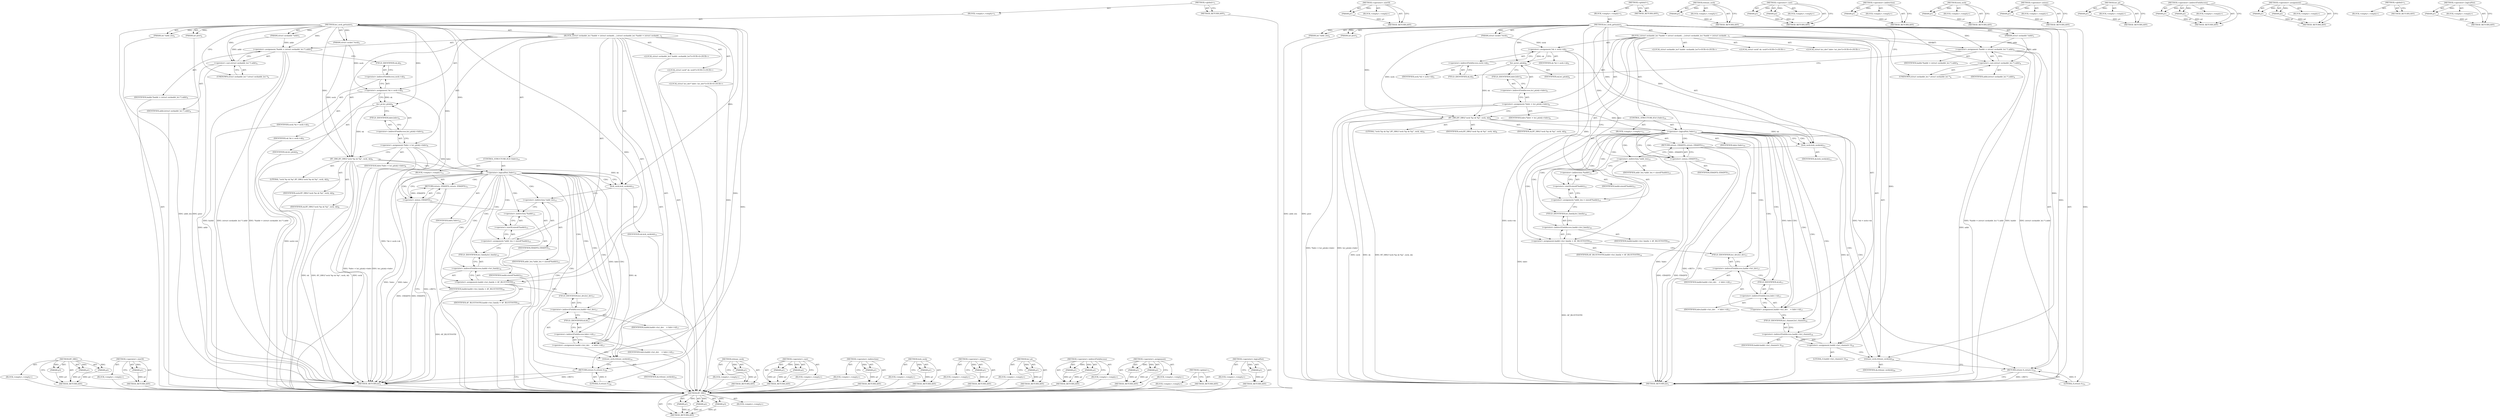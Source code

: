 digraph "&lt;operator&gt;.logicalNot" {
vulnerable_118 [label=<(METHOD,BT_DBG)>];
vulnerable_119 [label=<(PARAM,p1)>];
vulnerable_120 [label=<(PARAM,p2)>];
vulnerable_121 [label=<(PARAM,p3)>];
vulnerable_122 [label=<(BLOCK,&lt;empty&gt;,&lt;empty&gt;)>];
vulnerable_123 [label=<(METHOD_RETURN,ANY)>];
vulnerable_140 [label=<(METHOD,&lt;operator&gt;.sizeOf)>];
vulnerable_141 [label=<(PARAM,p1)>];
vulnerable_142 [label=<(BLOCK,&lt;empty&gt;,&lt;empty&gt;)>];
vulnerable_143 [label=<(METHOD_RETURN,ANY)>];
vulnerable_6 [label=<(METHOD,&lt;global&gt;)<SUB>1</SUB>>];
vulnerable_7 [label=<(BLOCK,&lt;empty&gt;,&lt;empty&gt;)<SUB>1</SUB>>];
vulnerable_8 [label=<(METHOD,hci_sock_getname)<SUB>1</SUB>>];
vulnerable_9 [label=<(PARAM,struct socket *sock)<SUB>1</SUB>>];
vulnerable_10 [label=<(PARAM,struct sockaddr *addr)<SUB>1</SUB>>];
vulnerable_11 [label=<(PARAM,int *addr_len)<SUB>2</SUB>>];
vulnerable_12 [label=<(PARAM,int peer)<SUB>2</SUB>>];
vulnerable_13 [label=<(BLOCK,{
	struct sockaddr_hci *haddr = (struct sockadd...,{
	struct sockaddr_hci *haddr = (struct sockadd...)<SUB>3</SUB>>];
vulnerable_14 [label="<(LOCAL,struct sockaddr_hci* haddr: sockaddr_hci*)<SUB>4</SUB>>"];
vulnerable_15 [label=<(&lt;operator&gt;.assignment,*haddr = (struct sockaddr_hci *) addr)<SUB>4</SUB>>];
vulnerable_16 [label=<(IDENTIFIER,haddr,*haddr = (struct sockaddr_hci *) addr)<SUB>4</SUB>>];
vulnerable_17 [label=<(&lt;operator&gt;.cast,(struct sockaddr_hci *) addr)<SUB>4</SUB>>];
vulnerable_18 [label=<(UNKNOWN,struct sockaddr_hci *,struct sockaddr_hci *)<SUB>4</SUB>>];
vulnerable_19 [label=<(IDENTIFIER,addr,(struct sockaddr_hci *) addr)<SUB>4</SUB>>];
vulnerable_20 [label="<(LOCAL,struct sock* sk: sock*)<SUB>5</SUB>>"];
vulnerable_21 [label=<(&lt;operator&gt;.assignment,*sk = sock-&gt;sk)<SUB>5</SUB>>];
vulnerable_22 [label=<(IDENTIFIER,sk,*sk = sock-&gt;sk)<SUB>5</SUB>>];
vulnerable_23 [label=<(&lt;operator&gt;.indirectFieldAccess,sock-&gt;sk)<SUB>5</SUB>>];
vulnerable_24 [label=<(IDENTIFIER,sock,*sk = sock-&gt;sk)<SUB>5</SUB>>];
vulnerable_25 [label=<(FIELD_IDENTIFIER,sk,sk)<SUB>5</SUB>>];
vulnerable_26 [label="<(LOCAL,struct hci_dev* hdev: hci_dev*)<SUB>6</SUB>>"];
vulnerable_27 [label=<(&lt;operator&gt;.assignment,*hdev = hci_pi(sk)-&gt;hdev)<SUB>6</SUB>>];
vulnerable_28 [label=<(IDENTIFIER,hdev,*hdev = hci_pi(sk)-&gt;hdev)<SUB>6</SUB>>];
vulnerable_29 [label=<(&lt;operator&gt;.indirectFieldAccess,hci_pi(sk)-&gt;hdev)<SUB>6</SUB>>];
vulnerable_30 [label=<(hci_pi,hci_pi(sk))<SUB>6</SUB>>];
vulnerable_31 [label=<(IDENTIFIER,sk,hci_pi(sk))<SUB>6</SUB>>];
vulnerable_32 [label=<(FIELD_IDENTIFIER,hdev,hdev)<SUB>6</SUB>>];
vulnerable_33 [label=<(BT_DBG,BT_DBG(&quot;sock %p sk %p&quot;, sock, sk))<SUB>8</SUB>>];
vulnerable_34 [label=<(LITERAL,&quot;sock %p sk %p&quot;,BT_DBG(&quot;sock %p sk %p&quot;, sock, sk))<SUB>8</SUB>>];
vulnerable_35 [label=<(IDENTIFIER,sock,BT_DBG(&quot;sock %p sk %p&quot;, sock, sk))<SUB>8</SUB>>];
vulnerable_36 [label=<(IDENTIFIER,sk,BT_DBG(&quot;sock %p sk %p&quot;, sock, sk))<SUB>8</SUB>>];
vulnerable_37 [label=<(CONTROL_STRUCTURE,IF,if (!hdev))<SUB>10</SUB>>];
vulnerable_38 [label=<(&lt;operator&gt;.logicalNot,!hdev)<SUB>10</SUB>>];
vulnerable_39 [label=<(IDENTIFIER,hdev,!hdev)<SUB>10</SUB>>];
vulnerable_40 [label=<(BLOCK,&lt;empty&gt;,&lt;empty&gt;)<SUB>11</SUB>>];
vulnerable_41 [label=<(RETURN,return -EBADFD;,return -EBADFD;)<SUB>11</SUB>>];
vulnerable_42 [label=<(&lt;operator&gt;.minus,-EBADFD)<SUB>11</SUB>>];
vulnerable_43 [label=<(IDENTIFIER,EBADFD,-EBADFD)<SUB>11</SUB>>];
vulnerable_44 [label=<(lock_sock,lock_sock(sk))<SUB>13</SUB>>];
vulnerable_45 [label=<(IDENTIFIER,sk,lock_sock(sk))<SUB>13</SUB>>];
vulnerable_46 [label=<(&lt;operator&gt;.assignment,*addr_len = sizeof(*haddr))<SUB>15</SUB>>];
vulnerable_47 [label=<(&lt;operator&gt;.indirection,*addr_len)<SUB>15</SUB>>];
vulnerable_48 [label=<(IDENTIFIER,addr_len,*addr_len = sizeof(*haddr))<SUB>15</SUB>>];
vulnerable_49 [label=<(&lt;operator&gt;.sizeOf,sizeof(*haddr))<SUB>15</SUB>>];
vulnerable_50 [label=<(&lt;operator&gt;.indirection,*haddr)<SUB>15</SUB>>];
vulnerable_51 [label=<(IDENTIFIER,haddr,sizeof(*haddr))<SUB>15</SUB>>];
vulnerable_52 [label=<(&lt;operator&gt;.assignment,haddr-&gt;hci_family = AF_BLUETOOTH)<SUB>16</SUB>>];
vulnerable_53 [label=<(&lt;operator&gt;.indirectFieldAccess,haddr-&gt;hci_family)<SUB>16</SUB>>];
vulnerable_54 [label=<(IDENTIFIER,haddr,haddr-&gt;hci_family = AF_BLUETOOTH)<SUB>16</SUB>>];
vulnerable_55 [label=<(FIELD_IDENTIFIER,hci_family,hci_family)<SUB>16</SUB>>];
vulnerable_56 [label=<(IDENTIFIER,AF_BLUETOOTH,haddr-&gt;hci_family = AF_BLUETOOTH)<SUB>16</SUB>>];
vulnerable_57 [label=<(&lt;operator&gt;.assignment,haddr-&gt;hci_dev    = hdev-&gt;id)<SUB>17</SUB>>];
vulnerable_58 [label=<(&lt;operator&gt;.indirectFieldAccess,haddr-&gt;hci_dev)<SUB>17</SUB>>];
vulnerable_59 [label=<(IDENTIFIER,haddr,haddr-&gt;hci_dev    = hdev-&gt;id)<SUB>17</SUB>>];
vulnerable_60 [label=<(FIELD_IDENTIFIER,hci_dev,hci_dev)<SUB>17</SUB>>];
vulnerable_61 [label=<(&lt;operator&gt;.indirectFieldAccess,hdev-&gt;id)<SUB>17</SUB>>];
vulnerable_62 [label=<(IDENTIFIER,hdev,haddr-&gt;hci_dev    = hdev-&gt;id)<SUB>17</SUB>>];
vulnerable_63 [label=<(FIELD_IDENTIFIER,id,id)<SUB>17</SUB>>];
vulnerable_64 [label=<(release_sock,release_sock(sk))<SUB>19</SUB>>];
vulnerable_65 [label=<(IDENTIFIER,sk,release_sock(sk))<SUB>19</SUB>>];
vulnerable_66 [label=<(RETURN,return 0;,return 0;)<SUB>20</SUB>>];
vulnerable_67 [label=<(LITERAL,0,return 0;)<SUB>20</SUB>>];
vulnerable_68 [label=<(METHOD_RETURN,int)<SUB>1</SUB>>];
vulnerable_70 [label=<(METHOD_RETURN,ANY)<SUB>1</SUB>>];
vulnerable_144 [label=<(METHOD,release_sock)>];
vulnerable_145 [label=<(PARAM,p1)>];
vulnerable_146 [label=<(BLOCK,&lt;empty&gt;,&lt;empty&gt;)>];
vulnerable_147 [label=<(METHOD_RETURN,ANY)>];
vulnerable_104 [label=<(METHOD,&lt;operator&gt;.cast)>];
vulnerable_105 [label=<(PARAM,p1)>];
vulnerable_106 [label=<(PARAM,p2)>];
vulnerable_107 [label=<(BLOCK,&lt;empty&gt;,&lt;empty&gt;)>];
vulnerable_108 [label=<(METHOD_RETURN,ANY)>];
vulnerable_136 [label=<(METHOD,&lt;operator&gt;.indirection)>];
vulnerable_137 [label=<(PARAM,p1)>];
vulnerable_138 [label=<(BLOCK,&lt;empty&gt;,&lt;empty&gt;)>];
vulnerable_139 [label=<(METHOD_RETURN,ANY)>];
vulnerable_132 [label=<(METHOD,lock_sock)>];
vulnerable_133 [label=<(PARAM,p1)>];
vulnerable_134 [label=<(BLOCK,&lt;empty&gt;,&lt;empty&gt;)>];
vulnerable_135 [label=<(METHOD_RETURN,ANY)>];
vulnerable_128 [label=<(METHOD,&lt;operator&gt;.minus)>];
vulnerable_129 [label=<(PARAM,p1)>];
vulnerable_130 [label=<(BLOCK,&lt;empty&gt;,&lt;empty&gt;)>];
vulnerable_131 [label=<(METHOD_RETURN,ANY)>];
vulnerable_114 [label=<(METHOD,hci_pi)>];
vulnerable_115 [label=<(PARAM,p1)>];
vulnerable_116 [label=<(BLOCK,&lt;empty&gt;,&lt;empty&gt;)>];
vulnerable_117 [label=<(METHOD_RETURN,ANY)>];
vulnerable_109 [label=<(METHOD,&lt;operator&gt;.indirectFieldAccess)>];
vulnerable_110 [label=<(PARAM,p1)>];
vulnerable_111 [label=<(PARAM,p2)>];
vulnerable_112 [label=<(BLOCK,&lt;empty&gt;,&lt;empty&gt;)>];
vulnerable_113 [label=<(METHOD_RETURN,ANY)>];
vulnerable_99 [label=<(METHOD,&lt;operator&gt;.assignment)>];
vulnerable_100 [label=<(PARAM,p1)>];
vulnerable_101 [label=<(PARAM,p2)>];
vulnerable_102 [label=<(BLOCK,&lt;empty&gt;,&lt;empty&gt;)>];
vulnerable_103 [label=<(METHOD_RETURN,ANY)>];
vulnerable_93 [label=<(METHOD,&lt;global&gt;)<SUB>1</SUB>>];
vulnerable_94 [label=<(BLOCK,&lt;empty&gt;,&lt;empty&gt;)>];
vulnerable_95 [label=<(METHOD_RETURN,ANY)>];
vulnerable_124 [label=<(METHOD,&lt;operator&gt;.logicalNot)>];
vulnerable_125 [label=<(PARAM,p1)>];
vulnerable_126 [label=<(BLOCK,&lt;empty&gt;,&lt;empty&gt;)>];
vulnerable_127 [label=<(METHOD_RETURN,ANY)>];
fixed_123 [label=<(METHOD,BT_DBG)>];
fixed_124 [label=<(PARAM,p1)>];
fixed_125 [label=<(PARAM,p2)>];
fixed_126 [label=<(PARAM,p3)>];
fixed_127 [label=<(BLOCK,&lt;empty&gt;,&lt;empty&gt;)>];
fixed_128 [label=<(METHOD_RETURN,ANY)>];
fixed_145 [label=<(METHOD,&lt;operator&gt;.sizeOf)>];
fixed_146 [label=<(PARAM,p1)>];
fixed_147 [label=<(BLOCK,&lt;empty&gt;,&lt;empty&gt;)>];
fixed_148 [label=<(METHOD_RETURN,ANY)>];
fixed_6 [label=<(METHOD,&lt;global&gt;)<SUB>1</SUB>>];
fixed_7 [label=<(BLOCK,&lt;empty&gt;,&lt;empty&gt;)<SUB>1</SUB>>];
fixed_8 [label=<(METHOD,hci_sock_getname)<SUB>1</SUB>>];
fixed_9 [label=<(PARAM,struct socket *sock)<SUB>1</SUB>>];
fixed_10 [label=<(PARAM,struct sockaddr *addr)<SUB>1</SUB>>];
fixed_11 [label=<(PARAM,int *addr_len)<SUB>2</SUB>>];
fixed_12 [label=<(PARAM,int peer)<SUB>2</SUB>>];
fixed_13 [label=<(BLOCK,{
	struct sockaddr_hci *haddr = (struct sockadd...,{
	struct sockaddr_hci *haddr = (struct sockadd...)<SUB>3</SUB>>];
fixed_14 [label="<(LOCAL,struct sockaddr_hci* haddr: sockaddr_hci*)<SUB>4</SUB>>"];
fixed_15 [label=<(&lt;operator&gt;.assignment,*haddr = (struct sockaddr_hci *) addr)<SUB>4</SUB>>];
fixed_16 [label=<(IDENTIFIER,haddr,*haddr = (struct sockaddr_hci *) addr)<SUB>4</SUB>>];
fixed_17 [label=<(&lt;operator&gt;.cast,(struct sockaddr_hci *) addr)<SUB>4</SUB>>];
fixed_18 [label=<(UNKNOWN,struct sockaddr_hci *,struct sockaddr_hci *)<SUB>4</SUB>>];
fixed_19 [label=<(IDENTIFIER,addr,(struct sockaddr_hci *) addr)<SUB>4</SUB>>];
fixed_20 [label="<(LOCAL,struct sock* sk: sock*)<SUB>5</SUB>>"];
fixed_21 [label=<(&lt;operator&gt;.assignment,*sk = sock-&gt;sk)<SUB>5</SUB>>];
fixed_22 [label=<(IDENTIFIER,sk,*sk = sock-&gt;sk)<SUB>5</SUB>>];
fixed_23 [label=<(&lt;operator&gt;.indirectFieldAccess,sock-&gt;sk)<SUB>5</SUB>>];
fixed_24 [label=<(IDENTIFIER,sock,*sk = sock-&gt;sk)<SUB>5</SUB>>];
fixed_25 [label=<(FIELD_IDENTIFIER,sk,sk)<SUB>5</SUB>>];
fixed_26 [label="<(LOCAL,struct hci_dev* hdev: hci_dev*)<SUB>6</SUB>>"];
fixed_27 [label=<(&lt;operator&gt;.assignment,*hdev = hci_pi(sk)-&gt;hdev)<SUB>6</SUB>>];
fixed_28 [label=<(IDENTIFIER,hdev,*hdev = hci_pi(sk)-&gt;hdev)<SUB>6</SUB>>];
fixed_29 [label=<(&lt;operator&gt;.indirectFieldAccess,hci_pi(sk)-&gt;hdev)<SUB>6</SUB>>];
fixed_30 [label=<(hci_pi,hci_pi(sk))<SUB>6</SUB>>];
fixed_31 [label=<(IDENTIFIER,sk,hci_pi(sk))<SUB>6</SUB>>];
fixed_32 [label=<(FIELD_IDENTIFIER,hdev,hdev)<SUB>6</SUB>>];
fixed_33 [label=<(BT_DBG,BT_DBG(&quot;sock %p sk %p&quot;, sock, sk))<SUB>8</SUB>>];
fixed_34 [label=<(LITERAL,&quot;sock %p sk %p&quot;,BT_DBG(&quot;sock %p sk %p&quot;, sock, sk))<SUB>8</SUB>>];
fixed_35 [label=<(IDENTIFIER,sock,BT_DBG(&quot;sock %p sk %p&quot;, sock, sk))<SUB>8</SUB>>];
fixed_36 [label=<(IDENTIFIER,sk,BT_DBG(&quot;sock %p sk %p&quot;, sock, sk))<SUB>8</SUB>>];
fixed_37 [label=<(CONTROL_STRUCTURE,IF,if (!hdev))<SUB>10</SUB>>];
fixed_38 [label=<(&lt;operator&gt;.logicalNot,!hdev)<SUB>10</SUB>>];
fixed_39 [label=<(IDENTIFIER,hdev,!hdev)<SUB>10</SUB>>];
fixed_40 [label=<(BLOCK,&lt;empty&gt;,&lt;empty&gt;)<SUB>11</SUB>>];
fixed_41 [label=<(RETURN,return -EBADFD;,return -EBADFD;)<SUB>11</SUB>>];
fixed_42 [label=<(&lt;operator&gt;.minus,-EBADFD)<SUB>11</SUB>>];
fixed_43 [label=<(IDENTIFIER,EBADFD,-EBADFD)<SUB>11</SUB>>];
fixed_44 [label=<(lock_sock,lock_sock(sk))<SUB>13</SUB>>];
fixed_45 [label=<(IDENTIFIER,sk,lock_sock(sk))<SUB>13</SUB>>];
fixed_46 [label=<(&lt;operator&gt;.assignment,*addr_len = sizeof(*haddr))<SUB>15</SUB>>];
fixed_47 [label=<(&lt;operator&gt;.indirection,*addr_len)<SUB>15</SUB>>];
fixed_48 [label=<(IDENTIFIER,addr_len,*addr_len = sizeof(*haddr))<SUB>15</SUB>>];
fixed_49 [label=<(&lt;operator&gt;.sizeOf,sizeof(*haddr))<SUB>15</SUB>>];
fixed_50 [label=<(&lt;operator&gt;.indirection,*haddr)<SUB>15</SUB>>];
fixed_51 [label=<(IDENTIFIER,haddr,sizeof(*haddr))<SUB>15</SUB>>];
fixed_52 [label=<(&lt;operator&gt;.assignment,haddr-&gt;hci_family = AF_BLUETOOTH)<SUB>16</SUB>>];
fixed_53 [label=<(&lt;operator&gt;.indirectFieldAccess,haddr-&gt;hci_family)<SUB>16</SUB>>];
fixed_54 [label=<(IDENTIFIER,haddr,haddr-&gt;hci_family = AF_BLUETOOTH)<SUB>16</SUB>>];
fixed_55 [label=<(FIELD_IDENTIFIER,hci_family,hci_family)<SUB>16</SUB>>];
fixed_56 [label=<(IDENTIFIER,AF_BLUETOOTH,haddr-&gt;hci_family = AF_BLUETOOTH)<SUB>16</SUB>>];
fixed_57 [label=<(&lt;operator&gt;.assignment,haddr-&gt;hci_dev    = hdev-&gt;id)<SUB>17</SUB>>];
fixed_58 [label=<(&lt;operator&gt;.indirectFieldAccess,haddr-&gt;hci_dev)<SUB>17</SUB>>];
fixed_59 [label=<(IDENTIFIER,haddr,haddr-&gt;hci_dev    = hdev-&gt;id)<SUB>17</SUB>>];
fixed_60 [label=<(FIELD_IDENTIFIER,hci_dev,hci_dev)<SUB>17</SUB>>];
fixed_61 [label=<(&lt;operator&gt;.indirectFieldAccess,hdev-&gt;id)<SUB>17</SUB>>];
fixed_62 [label=<(IDENTIFIER,hdev,haddr-&gt;hci_dev    = hdev-&gt;id)<SUB>17</SUB>>];
fixed_63 [label=<(FIELD_IDENTIFIER,id,id)<SUB>17</SUB>>];
fixed_64 [label=<(&lt;operator&gt;.assignment,haddr-&gt;hci_channel= 0)<SUB>18</SUB>>];
fixed_65 [label=<(&lt;operator&gt;.indirectFieldAccess,haddr-&gt;hci_channel)<SUB>18</SUB>>];
fixed_66 [label=<(IDENTIFIER,haddr,haddr-&gt;hci_channel= 0)<SUB>18</SUB>>];
fixed_67 [label=<(FIELD_IDENTIFIER,hci_channel,hci_channel)<SUB>18</SUB>>];
fixed_68 [label=<(LITERAL,0,haddr-&gt;hci_channel= 0)<SUB>18</SUB>>];
fixed_69 [label=<(release_sock,release_sock(sk))<SUB>20</SUB>>];
fixed_70 [label=<(IDENTIFIER,sk,release_sock(sk))<SUB>20</SUB>>];
fixed_71 [label=<(RETURN,return 0;,return 0;)<SUB>21</SUB>>];
fixed_72 [label=<(LITERAL,0,return 0;)<SUB>21</SUB>>];
fixed_73 [label=<(METHOD_RETURN,int)<SUB>1</SUB>>];
fixed_75 [label=<(METHOD_RETURN,ANY)<SUB>1</SUB>>];
fixed_149 [label=<(METHOD,release_sock)>];
fixed_150 [label=<(PARAM,p1)>];
fixed_151 [label=<(BLOCK,&lt;empty&gt;,&lt;empty&gt;)>];
fixed_152 [label=<(METHOD_RETURN,ANY)>];
fixed_109 [label=<(METHOD,&lt;operator&gt;.cast)>];
fixed_110 [label=<(PARAM,p1)>];
fixed_111 [label=<(PARAM,p2)>];
fixed_112 [label=<(BLOCK,&lt;empty&gt;,&lt;empty&gt;)>];
fixed_113 [label=<(METHOD_RETURN,ANY)>];
fixed_141 [label=<(METHOD,&lt;operator&gt;.indirection)>];
fixed_142 [label=<(PARAM,p1)>];
fixed_143 [label=<(BLOCK,&lt;empty&gt;,&lt;empty&gt;)>];
fixed_144 [label=<(METHOD_RETURN,ANY)>];
fixed_137 [label=<(METHOD,lock_sock)>];
fixed_138 [label=<(PARAM,p1)>];
fixed_139 [label=<(BLOCK,&lt;empty&gt;,&lt;empty&gt;)>];
fixed_140 [label=<(METHOD_RETURN,ANY)>];
fixed_133 [label=<(METHOD,&lt;operator&gt;.minus)>];
fixed_134 [label=<(PARAM,p1)>];
fixed_135 [label=<(BLOCK,&lt;empty&gt;,&lt;empty&gt;)>];
fixed_136 [label=<(METHOD_RETURN,ANY)>];
fixed_119 [label=<(METHOD,hci_pi)>];
fixed_120 [label=<(PARAM,p1)>];
fixed_121 [label=<(BLOCK,&lt;empty&gt;,&lt;empty&gt;)>];
fixed_122 [label=<(METHOD_RETURN,ANY)>];
fixed_114 [label=<(METHOD,&lt;operator&gt;.indirectFieldAccess)>];
fixed_115 [label=<(PARAM,p1)>];
fixed_116 [label=<(PARAM,p2)>];
fixed_117 [label=<(BLOCK,&lt;empty&gt;,&lt;empty&gt;)>];
fixed_118 [label=<(METHOD_RETURN,ANY)>];
fixed_104 [label=<(METHOD,&lt;operator&gt;.assignment)>];
fixed_105 [label=<(PARAM,p1)>];
fixed_106 [label=<(PARAM,p2)>];
fixed_107 [label=<(BLOCK,&lt;empty&gt;,&lt;empty&gt;)>];
fixed_108 [label=<(METHOD_RETURN,ANY)>];
fixed_98 [label=<(METHOD,&lt;global&gt;)<SUB>1</SUB>>];
fixed_99 [label=<(BLOCK,&lt;empty&gt;,&lt;empty&gt;)>];
fixed_100 [label=<(METHOD_RETURN,ANY)>];
fixed_129 [label=<(METHOD,&lt;operator&gt;.logicalNot)>];
fixed_130 [label=<(PARAM,p1)>];
fixed_131 [label=<(BLOCK,&lt;empty&gt;,&lt;empty&gt;)>];
fixed_132 [label=<(METHOD_RETURN,ANY)>];
vulnerable_118 -> vulnerable_119  [key=0, label="AST: "];
vulnerable_118 -> vulnerable_119  [key=1, label="DDG: "];
vulnerable_118 -> vulnerable_122  [key=0, label="AST: "];
vulnerable_118 -> vulnerable_120  [key=0, label="AST: "];
vulnerable_118 -> vulnerable_120  [key=1, label="DDG: "];
vulnerable_118 -> vulnerable_123  [key=0, label="AST: "];
vulnerable_118 -> vulnerable_123  [key=1, label="CFG: "];
vulnerable_118 -> vulnerable_121  [key=0, label="AST: "];
vulnerable_118 -> vulnerable_121  [key=1, label="DDG: "];
vulnerable_119 -> vulnerable_123  [key=0, label="DDG: p1"];
vulnerable_120 -> vulnerable_123  [key=0, label="DDG: p2"];
vulnerable_121 -> vulnerable_123  [key=0, label="DDG: p3"];
vulnerable_122 -> fixed_123  [key=0];
vulnerable_123 -> fixed_123  [key=0];
vulnerable_140 -> vulnerable_141  [key=0, label="AST: "];
vulnerable_140 -> vulnerable_141  [key=1, label="DDG: "];
vulnerable_140 -> vulnerable_142  [key=0, label="AST: "];
vulnerable_140 -> vulnerable_143  [key=0, label="AST: "];
vulnerable_140 -> vulnerable_143  [key=1, label="CFG: "];
vulnerable_141 -> vulnerable_143  [key=0, label="DDG: p1"];
vulnerable_142 -> fixed_123  [key=0];
vulnerable_143 -> fixed_123  [key=0];
vulnerable_6 -> vulnerable_7  [key=0, label="AST: "];
vulnerable_6 -> vulnerable_70  [key=0, label="AST: "];
vulnerable_6 -> vulnerable_70  [key=1, label="CFG: "];
vulnerable_7 -> vulnerable_8  [key=0, label="AST: "];
vulnerable_8 -> vulnerable_9  [key=0, label="AST: "];
vulnerable_8 -> vulnerable_9  [key=1, label="DDG: "];
vulnerable_8 -> vulnerable_10  [key=0, label="AST: "];
vulnerable_8 -> vulnerable_10  [key=1, label="DDG: "];
vulnerable_8 -> vulnerable_11  [key=0, label="AST: "];
vulnerable_8 -> vulnerable_11  [key=1, label="DDG: "];
vulnerable_8 -> vulnerable_12  [key=0, label="AST: "];
vulnerable_8 -> vulnerable_12  [key=1, label="DDG: "];
vulnerable_8 -> vulnerable_13  [key=0, label="AST: "];
vulnerable_8 -> vulnerable_68  [key=0, label="AST: "];
vulnerable_8 -> vulnerable_18  [key=0, label="CFG: "];
vulnerable_8 -> vulnerable_15  [key=0, label="DDG: "];
vulnerable_8 -> vulnerable_52  [key=0, label="DDG: "];
vulnerable_8 -> vulnerable_66  [key=0, label="DDG: "];
vulnerable_8 -> vulnerable_33  [key=0, label="DDG: "];
vulnerable_8 -> vulnerable_44  [key=0, label="DDG: "];
vulnerable_8 -> vulnerable_64  [key=0, label="DDG: "];
vulnerable_8 -> vulnerable_67  [key=0, label="DDG: "];
vulnerable_8 -> vulnerable_17  [key=0, label="DDG: "];
vulnerable_8 -> vulnerable_38  [key=0, label="DDG: "];
vulnerable_8 -> vulnerable_30  [key=0, label="DDG: "];
vulnerable_8 -> vulnerable_42  [key=0, label="DDG: "];
vulnerable_9 -> vulnerable_21  [key=0, label="DDG: sock"];
vulnerable_9 -> vulnerable_33  [key=0, label="DDG: sock"];
vulnerable_10 -> vulnerable_15  [key=0, label="DDG: addr"];
vulnerable_10 -> vulnerable_17  [key=0, label="DDG: addr"];
vulnerable_11 -> vulnerable_68  [key=0, label="DDG: addr_len"];
vulnerable_12 -> vulnerable_68  [key=0, label="DDG: peer"];
vulnerable_13 -> vulnerable_14  [key=0, label="AST: "];
vulnerable_13 -> vulnerable_15  [key=0, label="AST: "];
vulnerable_13 -> vulnerable_20  [key=0, label="AST: "];
vulnerable_13 -> vulnerable_21  [key=0, label="AST: "];
vulnerable_13 -> vulnerable_26  [key=0, label="AST: "];
vulnerable_13 -> vulnerable_27  [key=0, label="AST: "];
vulnerable_13 -> vulnerable_33  [key=0, label="AST: "];
vulnerable_13 -> vulnerable_37  [key=0, label="AST: "];
vulnerable_13 -> vulnerable_44  [key=0, label="AST: "];
vulnerable_13 -> vulnerable_46  [key=0, label="AST: "];
vulnerable_13 -> vulnerable_52  [key=0, label="AST: "];
vulnerable_13 -> vulnerable_57  [key=0, label="AST: "];
vulnerable_13 -> vulnerable_64  [key=0, label="AST: "];
vulnerable_13 -> vulnerable_66  [key=0, label="AST: "];
vulnerable_14 -> fixed_123  [key=0];
vulnerable_15 -> vulnerable_16  [key=0, label="AST: "];
vulnerable_15 -> vulnerable_17  [key=0, label="AST: "];
vulnerable_15 -> vulnerable_25  [key=0, label="CFG: "];
vulnerable_15 -> vulnerable_68  [key=0, label="DDG: haddr"];
vulnerable_15 -> vulnerable_68  [key=1, label="DDG: (struct sockaddr_hci *) addr"];
vulnerable_15 -> vulnerable_68  [key=2, label="DDG: *haddr = (struct sockaddr_hci *) addr"];
vulnerable_16 -> fixed_123  [key=0];
vulnerable_17 -> vulnerable_18  [key=0, label="AST: "];
vulnerable_17 -> vulnerable_19  [key=0, label="AST: "];
vulnerable_17 -> vulnerable_15  [key=0, label="CFG: "];
vulnerable_17 -> vulnerable_68  [key=0, label="DDG: addr"];
vulnerable_18 -> vulnerable_17  [key=0, label="CFG: "];
vulnerable_19 -> fixed_123  [key=0];
vulnerable_20 -> fixed_123  [key=0];
vulnerable_21 -> vulnerable_22  [key=0, label="AST: "];
vulnerable_21 -> vulnerable_23  [key=0, label="AST: "];
vulnerable_21 -> vulnerable_30  [key=0, label="CFG: "];
vulnerable_21 -> vulnerable_30  [key=1, label="DDG: sk"];
vulnerable_21 -> vulnerable_68  [key=0, label="DDG: sock-&gt;sk"];
vulnerable_21 -> vulnerable_68  [key=1, label="DDG: *sk = sock-&gt;sk"];
vulnerable_22 -> fixed_123  [key=0];
vulnerable_23 -> vulnerable_24  [key=0, label="AST: "];
vulnerable_23 -> vulnerable_25  [key=0, label="AST: "];
vulnerable_23 -> vulnerable_21  [key=0, label="CFG: "];
vulnerable_24 -> fixed_123  [key=0];
vulnerable_25 -> vulnerable_23  [key=0, label="CFG: "];
vulnerable_26 -> fixed_123  [key=0];
vulnerable_27 -> vulnerable_28  [key=0, label="AST: "];
vulnerable_27 -> vulnerable_29  [key=0, label="AST: "];
vulnerable_27 -> vulnerable_33  [key=0, label="CFG: "];
vulnerable_27 -> vulnerable_68  [key=0, label="DDG: hci_pi(sk)-&gt;hdev"];
vulnerable_27 -> vulnerable_68  [key=1, label="DDG: *hdev = hci_pi(sk)-&gt;hdev"];
vulnerable_27 -> vulnerable_38  [key=0, label="DDG: hdev"];
vulnerable_28 -> fixed_123  [key=0];
vulnerable_29 -> vulnerable_30  [key=0, label="AST: "];
vulnerable_29 -> vulnerable_32  [key=0, label="AST: "];
vulnerable_29 -> vulnerable_27  [key=0, label="CFG: "];
vulnerable_30 -> vulnerable_31  [key=0, label="AST: "];
vulnerable_30 -> vulnerable_32  [key=0, label="CFG: "];
vulnerable_30 -> vulnerable_33  [key=0, label="DDG: sk"];
vulnerable_31 -> fixed_123  [key=0];
vulnerable_32 -> vulnerable_29  [key=0, label="CFG: "];
vulnerable_33 -> vulnerable_34  [key=0, label="AST: "];
vulnerable_33 -> vulnerable_35  [key=0, label="AST: "];
vulnerable_33 -> vulnerable_36  [key=0, label="AST: "];
vulnerable_33 -> vulnerable_38  [key=0, label="CFG: "];
vulnerable_33 -> vulnerable_68  [key=0, label="DDG: sock"];
vulnerable_33 -> vulnerable_68  [key=1, label="DDG: sk"];
vulnerable_33 -> vulnerable_68  [key=2, label="DDG: BT_DBG(&quot;sock %p sk %p&quot;, sock, sk)"];
vulnerable_33 -> vulnerable_44  [key=0, label="DDG: sk"];
vulnerable_34 -> fixed_123  [key=0];
vulnerable_35 -> fixed_123  [key=0];
vulnerable_36 -> fixed_123  [key=0];
vulnerable_37 -> vulnerable_38  [key=0, label="AST: "];
vulnerable_37 -> vulnerable_40  [key=0, label="AST: "];
vulnerable_38 -> vulnerable_39  [key=0, label="AST: "];
vulnerable_38 -> vulnerable_42  [key=0, label="CFG: "];
vulnerable_38 -> vulnerable_42  [key=1, label="CDG: "];
vulnerable_38 -> vulnerable_44  [key=0, label="CFG: "];
vulnerable_38 -> vulnerable_44  [key=1, label="CDG: "];
vulnerable_38 -> vulnerable_68  [key=0, label="DDG: hdev"];
vulnerable_38 -> vulnerable_68  [key=1, label="DDG: !hdev"];
vulnerable_38 -> vulnerable_57  [key=0, label="DDG: hdev"];
vulnerable_38 -> vulnerable_57  [key=1, label="CDG: "];
vulnerable_38 -> vulnerable_47  [key=0, label="CDG: "];
vulnerable_38 -> vulnerable_58  [key=0, label="CDG: "];
vulnerable_38 -> vulnerable_49  [key=0, label="CDG: "];
vulnerable_38 -> vulnerable_60  [key=0, label="CDG: "];
vulnerable_38 -> vulnerable_61  [key=0, label="CDG: "];
vulnerable_38 -> vulnerable_64  [key=0, label="CDG: "];
vulnerable_38 -> vulnerable_66  [key=0, label="CDG: "];
vulnerable_38 -> vulnerable_52  [key=0, label="CDG: "];
vulnerable_38 -> vulnerable_46  [key=0, label="CDG: "];
vulnerable_38 -> vulnerable_53  [key=0, label="CDG: "];
vulnerable_38 -> vulnerable_41  [key=0, label="CDG: "];
vulnerable_38 -> vulnerable_63  [key=0, label="CDG: "];
vulnerable_38 -> vulnerable_50  [key=0, label="CDG: "];
vulnerable_38 -> vulnerable_55  [key=0, label="CDG: "];
vulnerable_39 -> fixed_123  [key=0];
vulnerable_40 -> vulnerable_41  [key=0, label="AST: "];
vulnerable_41 -> vulnerable_42  [key=0, label="AST: "];
vulnerable_41 -> vulnerable_68  [key=0, label="CFG: "];
vulnerable_41 -> vulnerable_68  [key=1, label="DDG: &lt;RET&gt;"];
vulnerable_42 -> vulnerable_43  [key=0, label="AST: "];
vulnerable_42 -> vulnerable_41  [key=0, label="CFG: "];
vulnerable_42 -> vulnerable_41  [key=1, label="DDG: -EBADFD"];
vulnerable_42 -> vulnerable_68  [key=0, label="DDG: EBADFD"];
vulnerable_42 -> vulnerable_68  [key=1, label="DDG: -EBADFD"];
vulnerable_43 -> fixed_123  [key=0];
vulnerable_44 -> vulnerable_45  [key=0, label="AST: "];
vulnerable_44 -> vulnerable_47  [key=0, label="CFG: "];
vulnerable_44 -> vulnerable_64  [key=0, label="DDG: sk"];
vulnerable_45 -> fixed_123  [key=0];
vulnerable_46 -> vulnerable_47  [key=0, label="AST: "];
vulnerable_46 -> vulnerable_49  [key=0, label="AST: "];
vulnerable_46 -> vulnerable_55  [key=0, label="CFG: "];
vulnerable_47 -> vulnerable_48  [key=0, label="AST: "];
vulnerable_47 -> vulnerable_50  [key=0, label="CFG: "];
vulnerable_48 -> fixed_123  [key=0];
vulnerable_49 -> vulnerable_50  [key=0, label="AST: "];
vulnerable_49 -> vulnerable_46  [key=0, label="CFG: "];
vulnerable_50 -> vulnerable_51  [key=0, label="AST: "];
vulnerable_50 -> vulnerable_49  [key=0, label="CFG: "];
vulnerable_51 -> fixed_123  [key=0];
vulnerable_52 -> vulnerable_53  [key=0, label="AST: "];
vulnerable_52 -> vulnerable_56  [key=0, label="AST: "];
vulnerable_52 -> vulnerable_60  [key=0, label="CFG: "];
vulnerable_52 -> vulnerable_68  [key=0, label="DDG: AF_BLUETOOTH"];
vulnerable_53 -> vulnerable_54  [key=0, label="AST: "];
vulnerable_53 -> vulnerable_55  [key=0, label="AST: "];
vulnerable_53 -> vulnerable_52  [key=0, label="CFG: "];
vulnerable_54 -> fixed_123  [key=0];
vulnerable_55 -> vulnerable_53  [key=0, label="CFG: "];
vulnerable_56 -> fixed_123  [key=0];
vulnerable_57 -> vulnerable_58  [key=0, label="AST: "];
vulnerable_57 -> vulnerable_61  [key=0, label="AST: "];
vulnerable_57 -> vulnerable_64  [key=0, label="CFG: "];
vulnerable_58 -> vulnerable_59  [key=0, label="AST: "];
vulnerable_58 -> vulnerable_60  [key=0, label="AST: "];
vulnerable_58 -> vulnerable_63  [key=0, label="CFG: "];
vulnerable_59 -> fixed_123  [key=0];
vulnerable_60 -> vulnerable_58  [key=0, label="CFG: "];
vulnerable_61 -> vulnerable_62  [key=0, label="AST: "];
vulnerable_61 -> vulnerable_63  [key=0, label="AST: "];
vulnerable_61 -> vulnerable_57  [key=0, label="CFG: "];
vulnerable_62 -> fixed_123  [key=0];
vulnerable_63 -> vulnerable_61  [key=0, label="CFG: "];
vulnerable_64 -> vulnerable_65  [key=0, label="AST: "];
vulnerable_64 -> vulnerable_66  [key=0, label="CFG: "];
vulnerable_65 -> fixed_123  [key=0];
vulnerable_66 -> vulnerable_67  [key=0, label="AST: "];
vulnerable_66 -> vulnerable_68  [key=0, label="CFG: "];
vulnerable_66 -> vulnerable_68  [key=1, label="DDG: &lt;RET&gt;"];
vulnerable_67 -> vulnerable_66  [key=0, label="DDG: 0"];
vulnerable_68 -> fixed_123  [key=0];
vulnerable_70 -> fixed_123  [key=0];
vulnerable_144 -> vulnerable_145  [key=0, label="AST: "];
vulnerable_144 -> vulnerable_145  [key=1, label="DDG: "];
vulnerable_144 -> vulnerable_146  [key=0, label="AST: "];
vulnerable_144 -> vulnerable_147  [key=0, label="AST: "];
vulnerable_144 -> vulnerable_147  [key=1, label="CFG: "];
vulnerable_145 -> vulnerable_147  [key=0, label="DDG: p1"];
vulnerable_146 -> fixed_123  [key=0];
vulnerable_147 -> fixed_123  [key=0];
vulnerable_104 -> vulnerable_105  [key=0, label="AST: "];
vulnerable_104 -> vulnerable_105  [key=1, label="DDG: "];
vulnerable_104 -> vulnerable_107  [key=0, label="AST: "];
vulnerable_104 -> vulnerable_106  [key=0, label="AST: "];
vulnerable_104 -> vulnerable_106  [key=1, label="DDG: "];
vulnerable_104 -> vulnerable_108  [key=0, label="AST: "];
vulnerable_104 -> vulnerable_108  [key=1, label="CFG: "];
vulnerable_105 -> vulnerable_108  [key=0, label="DDG: p1"];
vulnerable_106 -> vulnerable_108  [key=0, label="DDG: p2"];
vulnerable_107 -> fixed_123  [key=0];
vulnerable_108 -> fixed_123  [key=0];
vulnerable_136 -> vulnerable_137  [key=0, label="AST: "];
vulnerable_136 -> vulnerable_137  [key=1, label="DDG: "];
vulnerable_136 -> vulnerable_138  [key=0, label="AST: "];
vulnerable_136 -> vulnerable_139  [key=0, label="AST: "];
vulnerable_136 -> vulnerable_139  [key=1, label="CFG: "];
vulnerable_137 -> vulnerable_139  [key=0, label="DDG: p1"];
vulnerable_138 -> fixed_123  [key=0];
vulnerable_139 -> fixed_123  [key=0];
vulnerable_132 -> vulnerable_133  [key=0, label="AST: "];
vulnerable_132 -> vulnerable_133  [key=1, label="DDG: "];
vulnerable_132 -> vulnerable_134  [key=0, label="AST: "];
vulnerable_132 -> vulnerable_135  [key=0, label="AST: "];
vulnerable_132 -> vulnerable_135  [key=1, label="CFG: "];
vulnerable_133 -> vulnerable_135  [key=0, label="DDG: p1"];
vulnerable_134 -> fixed_123  [key=0];
vulnerable_135 -> fixed_123  [key=0];
vulnerable_128 -> vulnerable_129  [key=0, label="AST: "];
vulnerable_128 -> vulnerable_129  [key=1, label="DDG: "];
vulnerable_128 -> vulnerable_130  [key=0, label="AST: "];
vulnerable_128 -> vulnerable_131  [key=0, label="AST: "];
vulnerable_128 -> vulnerable_131  [key=1, label="CFG: "];
vulnerable_129 -> vulnerable_131  [key=0, label="DDG: p1"];
vulnerable_130 -> fixed_123  [key=0];
vulnerable_131 -> fixed_123  [key=0];
vulnerable_114 -> vulnerable_115  [key=0, label="AST: "];
vulnerable_114 -> vulnerable_115  [key=1, label="DDG: "];
vulnerable_114 -> vulnerable_116  [key=0, label="AST: "];
vulnerable_114 -> vulnerable_117  [key=0, label="AST: "];
vulnerable_114 -> vulnerable_117  [key=1, label="CFG: "];
vulnerable_115 -> vulnerable_117  [key=0, label="DDG: p1"];
vulnerable_116 -> fixed_123  [key=0];
vulnerable_117 -> fixed_123  [key=0];
vulnerable_109 -> vulnerable_110  [key=0, label="AST: "];
vulnerable_109 -> vulnerable_110  [key=1, label="DDG: "];
vulnerable_109 -> vulnerable_112  [key=0, label="AST: "];
vulnerable_109 -> vulnerable_111  [key=0, label="AST: "];
vulnerable_109 -> vulnerable_111  [key=1, label="DDG: "];
vulnerable_109 -> vulnerable_113  [key=0, label="AST: "];
vulnerable_109 -> vulnerable_113  [key=1, label="CFG: "];
vulnerable_110 -> vulnerable_113  [key=0, label="DDG: p1"];
vulnerable_111 -> vulnerable_113  [key=0, label="DDG: p2"];
vulnerable_112 -> fixed_123  [key=0];
vulnerable_113 -> fixed_123  [key=0];
vulnerable_99 -> vulnerable_100  [key=0, label="AST: "];
vulnerable_99 -> vulnerable_100  [key=1, label="DDG: "];
vulnerable_99 -> vulnerable_102  [key=0, label="AST: "];
vulnerable_99 -> vulnerable_101  [key=0, label="AST: "];
vulnerable_99 -> vulnerable_101  [key=1, label="DDG: "];
vulnerable_99 -> vulnerable_103  [key=0, label="AST: "];
vulnerable_99 -> vulnerable_103  [key=1, label="CFG: "];
vulnerable_100 -> vulnerable_103  [key=0, label="DDG: p1"];
vulnerable_101 -> vulnerable_103  [key=0, label="DDG: p2"];
vulnerable_102 -> fixed_123  [key=0];
vulnerable_103 -> fixed_123  [key=0];
vulnerable_93 -> vulnerable_94  [key=0, label="AST: "];
vulnerable_93 -> vulnerable_95  [key=0, label="AST: "];
vulnerable_93 -> vulnerable_95  [key=1, label="CFG: "];
vulnerable_94 -> fixed_123  [key=0];
vulnerable_95 -> fixed_123  [key=0];
vulnerable_124 -> vulnerable_125  [key=0, label="AST: "];
vulnerable_124 -> vulnerable_125  [key=1, label="DDG: "];
vulnerable_124 -> vulnerable_126  [key=0, label="AST: "];
vulnerable_124 -> vulnerable_127  [key=0, label="AST: "];
vulnerable_124 -> vulnerable_127  [key=1, label="CFG: "];
vulnerable_125 -> vulnerable_127  [key=0, label="DDG: p1"];
vulnerable_126 -> fixed_123  [key=0];
vulnerable_127 -> fixed_123  [key=0];
fixed_123 -> fixed_124  [key=0, label="AST: "];
fixed_123 -> fixed_124  [key=1, label="DDG: "];
fixed_123 -> fixed_127  [key=0, label="AST: "];
fixed_123 -> fixed_125  [key=0, label="AST: "];
fixed_123 -> fixed_125  [key=1, label="DDG: "];
fixed_123 -> fixed_128  [key=0, label="AST: "];
fixed_123 -> fixed_128  [key=1, label="CFG: "];
fixed_123 -> fixed_126  [key=0, label="AST: "];
fixed_123 -> fixed_126  [key=1, label="DDG: "];
fixed_124 -> fixed_128  [key=0, label="DDG: p1"];
fixed_125 -> fixed_128  [key=0, label="DDG: p2"];
fixed_126 -> fixed_128  [key=0, label="DDG: p3"];
fixed_145 -> fixed_146  [key=0, label="AST: "];
fixed_145 -> fixed_146  [key=1, label="DDG: "];
fixed_145 -> fixed_147  [key=0, label="AST: "];
fixed_145 -> fixed_148  [key=0, label="AST: "];
fixed_145 -> fixed_148  [key=1, label="CFG: "];
fixed_146 -> fixed_148  [key=0, label="DDG: p1"];
fixed_6 -> fixed_7  [key=0, label="AST: "];
fixed_6 -> fixed_75  [key=0, label="AST: "];
fixed_6 -> fixed_75  [key=1, label="CFG: "];
fixed_7 -> fixed_8  [key=0, label="AST: "];
fixed_8 -> fixed_9  [key=0, label="AST: "];
fixed_8 -> fixed_9  [key=1, label="DDG: "];
fixed_8 -> fixed_10  [key=0, label="AST: "];
fixed_8 -> fixed_10  [key=1, label="DDG: "];
fixed_8 -> fixed_11  [key=0, label="AST: "];
fixed_8 -> fixed_11  [key=1, label="DDG: "];
fixed_8 -> fixed_12  [key=0, label="AST: "];
fixed_8 -> fixed_12  [key=1, label="DDG: "];
fixed_8 -> fixed_13  [key=0, label="AST: "];
fixed_8 -> fixed_73  [key=0, label="AST: "];
fixed_8 -> fixed_18  [key=0, label="CFG: "];
fixed_8 -> fixed_15  [key=0, label="DDG: "];
fixed_8 -> fixed_52  [key=0, label="DDG: "];
fixed_8 -> fixed_64  [key=0, label="DDG: "];
fixed_8 -> fixed_71  [key=0, label="DDG: "];
fixed_8 -> fixed_33  [key=0, label="DDG: "];
fixed_8 -> fixed_44  [key=0, label="DDG: "];
fixed_8 -> fixed_69  [key=0, label="DDG: "];
fixed_8 -> fixed_72  [key=0, label="DDG: "];
fixed_8 -> fixed_17  [key=0, label="DDG: "];
fixed_8 -> fixed_38  [key=0, label="DDG: "];
fixed_8 -> fixed_30  [key=0, label="DDG: "];
fixed_8 -> fixed_42  [key=0, label="DDG: "];
fixed_9 -> fixed_21  [key=0, label="DDG: sock"];
fixed_9 -> fixed_33  [key=0, label="DDG: sock"];
fixed_10 -> fixed_15  [key=0, label="DDG: addr"];
fixed_10 -> fixed_17  [key=0, label="DDG: addr"];
fixed_11 -> fixed_73  [key=0, label="DDG: addr_len"];
fixed_12 -> fixed_73  [key=0, label="DDG: peer"];
fixed_13 -> fixed_14  [key=0, label="AST: "];
fixed_13 -> fixed_15  [key=0, label="AST: "];
fixed_13 -> fixed_20  [key=0, label="AST: "];
fixed_13 -> fixed_21  [key=0, label="AST: "];
fixed_13 -> fixed_26  [key=0, label="AST: "];
fixed_13 -> fixed_27  [key=0, label="AST: "];
fixed_13 -> fixed_33  [key=0, label="AST: "];
fixed_13 -> fixed_37  [key=0, label="AST: "];
fixed_13 -> fixed_44  [key=0, label="AST: "];
fixed_13 -> fixed_46  [key=0, label="AST: "];
fixed_13 -> fixed_52  [key=0, label="AST: "];
fixed_13 -> fixed_57  [key=0, label="AST: "];
fixed_13 -> fixed_64  [key=0, label="AST: "];
fixed_13 -> fixed_69  [key=0, label="AST: "];
fixed_13 -> fixed_71  [key=0, label="AST: "];
fixed_15 -> fixed_16  [key=0, label="AST: "];
fixed_15 -> fixed_17  [key=0, label="AST: "];
fixed_15 -> fixed_25  [key=0, label="CFG: "];
fixed_15 -> fixed_73  [key=0, label="DDG: haddr"];
fixed_15 -> fixed_73  [key=1, label="DDG: (struct sockaddr_hci *) addr"];
fixed_15 -> fixed_73  [key=2, label="DDG: *haddr = (struct sockaddr_hci *) addr"];
fixed_17 -> fixed_18  [key=0, label="AST: "];
fixed_17 -> fixed_19  [key=0, label="AST: "];
fixed_17 -> fixed_15  [key=0, label="CFG: "];
fixed_17 -> fixed_73  [key=0, label="DDG: addr"];
fixed_18 -> fixed_17  [key=0, label="CFG: "];
fixed_21 -> fixed_22  [key=0, label="AST: "];
fixed_21 -> fixed_23  [key=0, label="AST: "];
fixed_21 -> fixed_30  [key=0, label="CFG: "];
fixed_21 -> fixed_30  [key=1, label="DDG: sk"];
fixed_21 -> fixed_73  [key=0, label="DDG: sock-&gt;sk"];
fixed_21 -> fixed_73  [key=1, label="DDG: *sk = sock-&gt;sk"];
fixed_23 -> fixed_24  [key=0, label="AST: "];
fixed_23 -> fixed_25  [key=0, label="AST: "];
fixed_23 -> fixed_21  [key=0, label="CFG: "];
fixed_25 -> fixed_23  [key=0, label="CFG: "];
fixed_27 -> fixed_28  [key=0, label="AST: "];
fixed_27 -> fixed_29  [key=0, label="AST: "];
fixed_27 -> fixed_33  [key=0, label="CFG: "];
fixed_27 -> fixed_73  [key=0, label="DDG: hci_pi(sk)-&gt;hdev"];
fixed_27 -> fixed_73  [key=1, label="DDG: *hdev = hci_pi(sk)-&gt;hdev"];
fixed_27 -> fixed_38  [key=0, label="DDG: hdev"];
fixed_29 -> fixed_30  [key=0, label="AST: "];
fixed_29 -> fixed_32  [key=0, label="AST: "];
fixed_29 -> fixed_27  [key=0, label="CFG: "];
fixed_30 -> fixed_31  [key=0, label="AST: "];
fixed_30 -> fixed_32  [key=0, label="CFG: "];
fixed_30 -> fixed_33  [key=0, label="DDG: sk"];
fixed_32 -> fixed_29  [key=0, label="CFG: "];
fixed_33 -> fixed_34  [key=0, label="AST: "];
fixed_33 -> fixed_35  [key=0, label="AST: "];
fixed_33 -> fixed_36  [key=0, label="AST: "];
fixed_33 -> fixed_38  [key=0, label="CFG: "];
fixed_33 -> fixed_73  [key=0, label="DDG: sock"];
fixed_33 -> fixed_73  [key=1, label="DDG: sk"];
fixed_33 -> fixed_73  [key=2, label="DDG: BT_DBG(&quot;sock %p sk %p&quot;, sock, sk)"];
fixed_33 -> fixed_44  [key=0, label="DDG: sk"];
fixed_37 -> fixed_38  [key=0, label="AST: "];
fixed_37 -> fixed_40  [key=0, label="AST: "];
fixed_38 -> fixed_39  [key=0, label="AST: "];
fixed_38 -> fixed_42  [key=0, label="CFG: "];
fixed_38 -> fixed_42  [key=1, label="CDG: "];
fixed_38 -> fixed_44  [key=0, label="CFG: "];
fixed_38 -> fixed_44  [key=1, label="CDG: "];
fixed_38 -> fixed_73  [key=0, label="DDG: hdev"];
fixed_38 -> fixed_73  [key=1, label="DDG: !hdev"];
fixed_38 -> fixed_57  [key=0, label="DDG: hdev"];
fixed_38 -> fixed_57  [key=1, label="CDG: "];
fixed_38 -> fixed_47  [key=0, label="CDG: "];
fixed_38 -> fixed_58  [key=0, label="CDG: "];
fixed_38 -> fixed_49  [key=0, label="CDG: "];
fixed_38 -> fixed_60  [key=0, label="CDG: "];
fixed_38 -> fixed_61  [key=0, label="CDG: "];
fixed_38 -> fixed_64  [key=0, label="CDG: "];
fixed_38 -> fixed_71  [key=0, label="CDG: "];
fixed_38 -> fixed_52  [key=0, label="CDG: "];
fixed_38 -> fixed_46  [key=0, label="CDG: "];
fixed_38 -> fixed_53  [key=0, label="CDG: "];
fixed_38 -> fixed_69  [key=0, label="CDG: "];
fixed_38 -> fixed_67  [key=0, label="CDG: "];
fixed_38 -> fixed_41  [key=0, label="CDG: "];
fixed_38 -> fixed_63  [key=0, label="CDG: "];
fixed_38 -> fixed_65  [key=0, label="CDG: "];
fixed_38 -> fixed_50  [key=0, label="CDG: "];
fixed_38 -> fixed_55  [key=0, label="CDG: "];
fixed_40 -> fixed_41  [key=0, label="AST: "];
fixed_41 -> fixed_42  [key=0, label="AST: "];
fixed_41 -> fixed_73  [key=0, label="CFG: "];
fixed_41 -> fixed_73  [key=1, label="DDG: &lt;RET&gt;"];
fixed_42 -> fixed_43  [key=0, label="AST: "];
fixed_42 -> fixed_41  [key=0, label="CFG: "];
fixed_42 -> fixed_41  [key=1, label="DDG: -EBADFD"];
fixed_42 -> fixed_73  [key=0, label="DDG: EBADFD"];
fixed_42 -> fixed_73  [key=1, label="DDG: -EBADFD"];
fixed_44 -> fixed_45  [key=0, label="AST: "];
fixed_44 -> fixed_47  [key=0, label="CFG: "];
fixed_44 -> fixed_69  [key=0, label="DDG: sk"];
fixed_46 -> fixed_47  [key=0, label="AST: "];
fixed_46 -> fixed_49  [key=0, label="AST: "];
fixed_46 -> fixed_55  [key=0, label="CFG: "];
fixed_47 -> fixed_48  [key=0, label="AST: "];
fixed_47 -> fixed_50  [key=0, label="CFG: "];
fixed_49 -> fixed_50  [key=0, label="AST: "];
fixed_49 -> fixed_46  [key=0, label="CFG: "];
fixed_50 -> fixed_51  [key=0, label="AST: "];
fixed_50 -> fixed_49  [key=0, label="CFG: "];
fixed_52 -> fixed_53  [key=0, label="AST: "];
fixed_52 -> fixed_56  [key=0, label="AST: "];
fixed_52 -> fixed_60  [key=0, label="CFG: "];
fixed_52 -> fixed_73  [key=0, label="DDG: AF_BLUETOOTH"];
fixed_53 -> fixed_54  [key=0, label="AST: "];
fixed_53 -> fixed_55  [key=0, label="AST: "];
fixed_53 -> fixed_52  [key=0, label="CFG: "];
fixed_55 -> fixed_53  [key=0, label="CFG: "];
fixed_57 -> fixed_58  [key=0, label="AST: "];
fixed_57 -> fixed_61  [key=0, label="AST: "];
fixed_57 -> fixed_67  [key=0, label="CFG: "];
fixed_58 -> fixed_59  [key=0, label="AST: "];
fixed_58 -> fixed_60  [key=0, label="AST: "];
fixed_58 -> fixed_63  [key=0, label="CFG: "];
fixed_60 -> fixed_58  [key=0, label="CFG: "];
fixed_61 -> fixed_62  [key=0, label="AST: "];
fixed_61 -> fixed_63  [key=0, label="AST: "];
fixed_61 -> fixed_57  [key=0, label="CFG: "];
fixed_63 -> fixed_61  [key=0, label="CFG: "];
fixed_64 -> fixed_65  [key=0, label="AST: "];
fixed_64 -> fixed_68  [key=0, label="AST: "];
fixed_64 -> fixed_69  [key=0, label="CFG: "];
fixed_65 -> fixed_66  [key=0, label="AST: "];
fixed_65 -> fixed_67  [key=0, label="AST: "];
fixed_65 -> fixed_64  [key=0, label="CFG: "];
fixed_67 -> fixed_65  [key=0, label="CFG: "];
fixed_69 -> fixed_70  [key=0, label="AST: "];
fixed_69 -> fixed_71  [key=0, label="CFG: "];
fixed_71 -> fixed_72  [key=0, label="AST: "];
fixed_71 -> fixed_73  [key=0, label="CFG: "];
fixed_71 -> fixed_73  [key=1, label="DDG: &lt;RET&gt;"];
fixed_72 -> fixed_71  [key=0, label="DDG: 0"];
fixed_149 -> fixed_150  [key=0, label="AST: "];
fixed_149 -> fixed_150  [key=1, label="DDG: "];
fixed_149 -> fixed_151  [key=0, label="AST: "];
fixed_149 -> fixed_152  [key=0, label="AST: "];
fixed_149 -> fixed_152  [key=1, label="CFG: "];
fixed_150 -> fixed_152  [key=0, label="DDG: p1"];
fixed_109 -> fixed_110  [key=0, label="AST: "];
fixed_109 -> fixed_110  [key=1, label="DDG: "];
fixed_109 -> fixed_112  [key=0, label="AST: "];
fixed_109 -> fixed_111  [key=0, label="AST: "];
fixed_109 -> fixed_111  [key=1, label="DDG: "];
fixed_109 -> fixed_113  [key=0, label="AST: "];
fixed_109 -> fixed_113  [key=1, label="CFG: "];
fixed_110 -> fixed_113  [key=0, label="DDG: p1"];
fixed_111 -> fixed_113  [key=0, label="DDG: p2"];
fixed_141 -> fixed_142  [key=0, label="AST: "];
fixed_141 -> fixed_142  [key=1, label="DDG: "];
fixed_141 -> fixed_143  [key=0, label="AST: "];
fixed_141 -> fixed_144  [key=0, label="AST: "];
fixed_141 -> fixed_144  [key=1, label="CFG: "];
fixed_142 -> fixed_144  [key=0, label="DDG: p1"];
fixed_137 -> fixed_138  [key=0, label="AST: "];
fixed_137 -> fixed_138  [key=1, label="DDG: "];
fixed_137 -> fixed_139  [key=0, label="AST: "];
fixed_137 -> fixed_140  [key=0, label="AST: "];
fixed_137 -> fixed_140  [key=1, label="CFG: "];
fixed_138 -> fixed_140  [key=0, label="DDG: p1"];
fixed_133 -> fixed_134  [key=0, label="AST: "];
fixed_133 -> fixed_134  [key=1, label="DDG: "];
fixed_133 -> fixed_135  [key=0, label="AST: "];
fixed_133 -> fixed_136  [key=0, label="AST: "];
fixed_133 -> fixed_136  [key=1, label="CFG: "];
fixed_134 -> fixed_136  [key=0, label="DDG: p1"];
fixed_119 -> fixed_120  [key=0, label="AST: "];
fixed_119 -> fixed_120  [key=1, label="DDG: "];
fixed_119 -> fixed_121  [key=0, label="AST: "];
fixed_119 -> fixed_122  [key=0, label="AST: "];
fixed_119 -> fixed_122  [key=1, label="CFG: "];
fixed_120 -> fixed_122  [key=0, label="DDG: p1"];
fixed_114 -> fixed_115  [key=0, label="AST: "];
fixed_114 -> fixed_115  [key=1, label="DDG: "];
fixed_114 -> fixed_117  [key=0, label="AST: "];
fixed_114 -> fixed_116  [key=0, label="AST: "];
fixed_114 -> fixed_116  [key=1, label="DDG: "];
fixed_114 -> fixed_118  [key=0, label="AST: "];
fixed_114 -> fixed_118  [key=1, label="CFG: "];
fixed_115 -> fixed_118  [key=0, label="DDG: p1"];
fixed_116 -> fixed_118  [key=0, label="DDG: p2"];
fixed_104 -> fixed_105  [key=0, label="AST: "];
fixed_104 -> fixed_105  [key=1, label="DDG: "];
fixed_104 -> fixed_107  [key=0, label="AST: "];
fixed_104 -> fixed_106  [key=0, label="AST: "];
fixed_104 -> fixed_106  [key=1, label="DDG: "];
fixed_104 -> fixed_108  [key=0, label="AST: "];
fixed_104 -> fixed_108  [key=1, label="CFG: "];
fixed_105 -> fixed_108  [key=0, label="DDG: p1"];
fixed_106 -> fixed_108  [key=0, label="DDG: p2"];
fixed_98 -> fixed_99  [key=0, label="AST: "];
fixed_98 -> fixed_100  [key=0, label="AST: "];
fixed_98 -> fixed_100  [key=1, label="CFG: "];
fixed_129 -> fixed_130  [key=0, label="AST: "];
fixed_129 -> fixed_130  [key=1, label="DDG: "];
fixed_129 -> fixed_131  [key=0, label="AST: "];
fixed_129 -> fixed_132  [key=0, label="AST: "];
fixed_129 -> fixed_132  [key=1, label="CFG: "];
fixed_130 -> fixed_132  [key=0, label="DDG: p1"];
}
